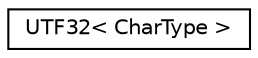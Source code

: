 digraph "Graphical Class Hierarchy"
{
 // LATEX_PDF_SIZE
  edge [fontname="Helvetica",fontsize="10",labelfontname="Helvetica",labelfontsize="10"];
  node [fontname="Helvetica",fontsize="10",shape=record];
  rankdir="LR";
  Node0 [label="UTF32\< CharType \>",height=0.2,width=0.4,color="black", fillcolor="white", style="filled",URL="$struct_u_t_f32.html",tooltip="UTF-32 encoding."];
}
